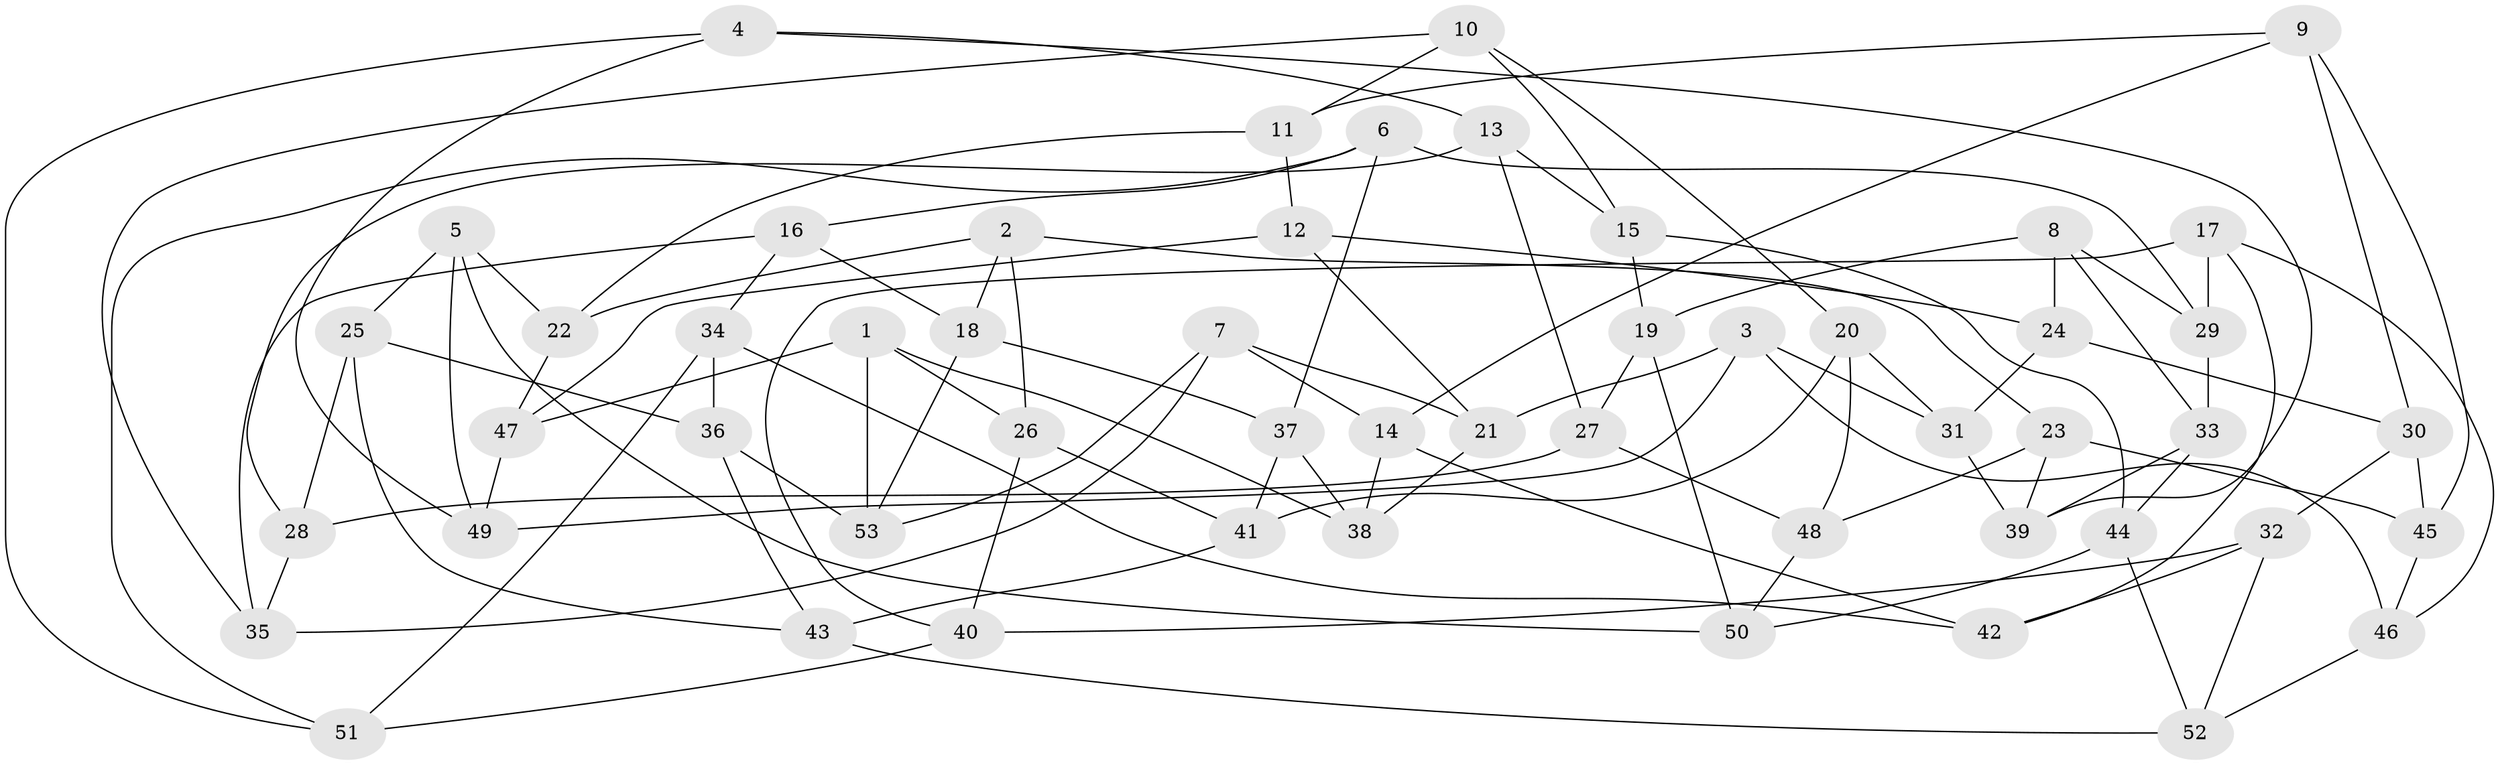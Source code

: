 // Generated by graph-tools (version 1.1) at 2025/26/03/09/25 03:26:50]
// undirected, 53 vertices, 106 edges
graph export_dot {
graph [start="1"]
  node [color=gray90,style=filled];
  1;
  2;
  3;
  4;
  5;
  6;
  7;
  8;
  9;
  10;
  11;
  12;
  13;
  14;
  15;
  16;
  17;
  18;
  19;
  20;
  21;
  22;
  23;
  24;
  25;
  26;
  27;
  28;
  29;
  30;
  31;
  32;
  33;
  34;
  35;
  36;
  37;
  38;
  39;
  40;
  41;
  42;
  43;
  44;
  45;
  46;
  47;
  48;
  49;
  50;
  51;
  52;
  53;
  1 -- 53;
  1 -- 26;
  1 -- 38;
  1 -- 47;
  2 -- 18;
  2 -- 23;
  2 -- 22;
  2 -- 26;
  3 -- 46;
  3 -- 49;
  3 -- 21;
  3 -- 31;
  4 -- 13;
  4 -- 39;
  4 -- 51;
  4 -- 49;
  5 -- 50;
  5 -- 22;
  5 -- 49;
  5 -- 25;
  6 -- 16;
  6 -- 29;
  6 -- 37;
  6 -- 51;
  7 -- 53;
  7 -- 21;
  7 -- 35;
  7 -- 14;
  8 -- 24;
  8 -- 29;
  8 -- 19;
  8 -- 33;
  9 -- 14;
  9 -- 30;
  9 -- 11;
  9 -- 45;
  10 -- 35;
  10 -- 11;
  10 -- 15;
  10 -- 20;
  11 -- 22;
  11 -- 12;
  12 -- 47;
  12 -- 21;
  12 -- 24;
  13 -- 15;
  13 -- 27;
  13 -- 28;
  14 -- 38;
  14 -- 42;
  15 -- 19;
  15 -- 44;
  16 -- 35;
  16 -- 34;
  16 -- 18;
  17 -- 46;
  17 -- 40;
  17 -- 29;
  17 -- 42;
  18 -- 37;
  18 -- 53;
  19 -- 27;
  19 -- 50;
  20 -- 48;
  20 -- 41;
  20 -- 31;
  21 -- 38;
  22 -- 47;
  23 -- 45;
  23 -- 39;
  23 -- 48;
  24 -- 31;
  24 -- 30;
  25 -- 28;
  25 -- 43;
  25 -- 36;
  26 -- 40;
  26 -- 41;
  27 -- 48;
  27 -- 28;
  28 -- 35;
  29 -- 33;
  30 -- 45;
  30 -- 32;
  31 -- 39;
  32 -- 40;
  32 -- 42;
  32 -- 52;
  33 -- 44;
  33 -- 39;
  34 -- 36;
  34 -- 51;
  34 -- 42;
  36 -- 53;
  36 -- 43;
  37 -- 41;
  37 -- 38;
  40 -- 51;
  41 -- 43;
  43 -- 52;
  44 -- 50;
  44 -- 52;
  45 -- 46;
  46 -- 52;
  47 -- 49;
  48 -- 50;
}
